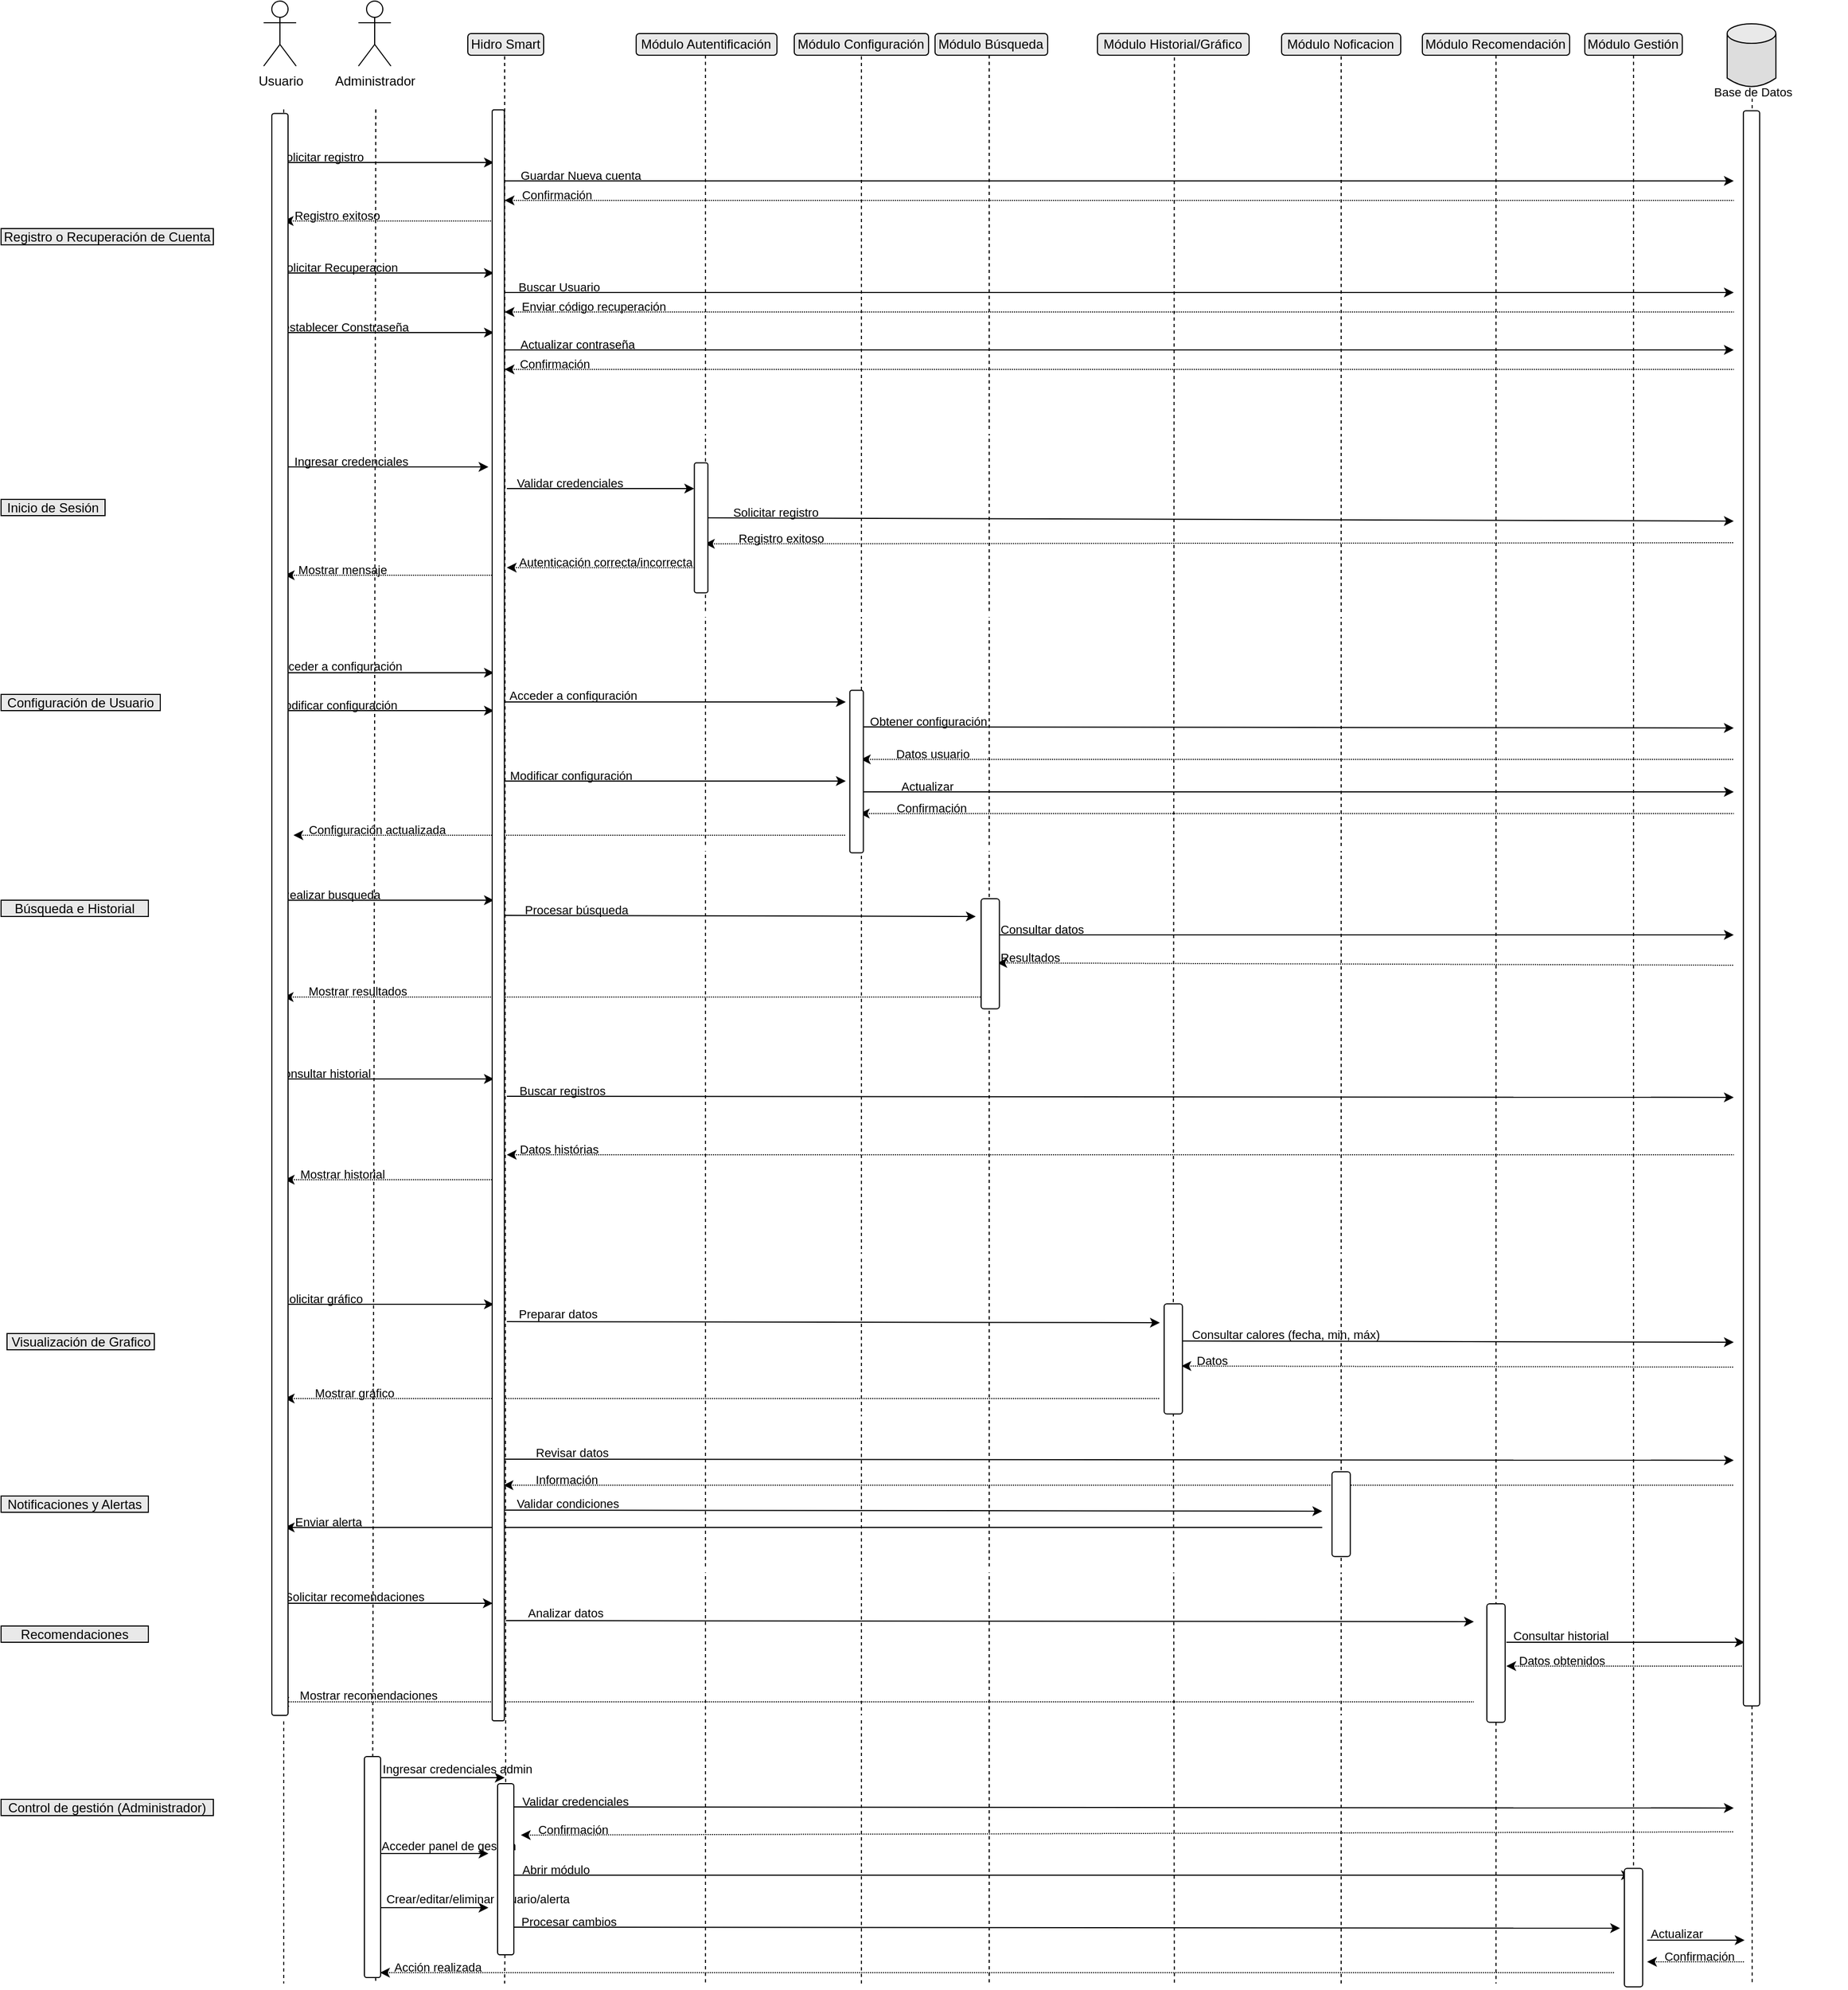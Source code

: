 <mxfile version="28.2.3">
  <diagram name="Página-1" id="Gsg5qyISIKEA3bb_b3NK">
    <mxGraphModel grid="1" page="1" gridSize="10" guides="1" tooltips="1" connect="1" arrows="1" fold="1" pageScale="1" pageWidth="827" pageHeight="1169" math="0" shadow="0">
      <root>
        <mxCell id="0" />
        <mxCell id="1" parent="0" />
        <mxCell id="jblMsPeI6hGIway6qF7R-4" style="rounded=0;orthogonalLoop=1;jettySize=auto;html=1;dashed=1;endArrow=none;endFill=0;" edge="1" parent="1" source="jblMsPeI6hGIway6qF7R-222">
          <mxGeometry relative="1" as="geometry">
            <mxPoint x="1617" y="1890" as="targetPoint" />
            <mxPoint x="1617" y="150" as="sourcePoint" />
          </mxGeometry>
        </mxCell>
        <mxCell id="jblMsPeI6hGIway6qF7R-5" style="rounded=0;orthogonalLoop=1;jettySize=auto;html=1;dashed=1;endArrow=none;endFill=0;" edge="1" parent="1">
          <mxGeometry relative="1" as="geometry">
            <mxPoint x="261" y="1890" as="targetPoint" />
            <mxPoint x="261" y="160.0" as="sourcePoint" />
          </mxGeometry>
        </mxCell>
        <mxCell id="jblMsPeI6hGIway6qF7R-6" value="Usuario" style="shape=umlActor;verticalLabelPosition=bottom;verticalAlign=top;html=1;outlineConnect=0;" vertex="1" parent="1">
          <mxGeometry x="242.5" y="60" width="30" height="60" as="geometry" />
        </mxCell>
        <mxCell id="jblMsPeI6hGIway6qF7R-7" value="Administrador" style="shape=umlActor;verticalLabelPosition=bottom;verticalAlign=top;html=1;outlineConnect=0;" vertex="1" parent="1">
          <mxGeometry x="330" y="60" width="30" height="60" as="geometry" />
        </mxCell>
        <mxCell id="jblMsPeI6hGIway6qF7R-8" value="Hidro Smart" style="rounded=1;whiteSpace=wrap;html=1;fillColor=#E9E9E9;" vertex="1" parent="1">
          <mxGeometry x="431" y="90" width="70" height="20" as="geometry" />
        </mxCell>
        <mxCell id="jblMsPeI6hGIway6qF7R-9" value="Módulo Autentificación" style="rounded=1;whiteSpace=wrap;html=1;fillColor=#E9E9E9;" vertex="1" parent="1">
          <mxGeometry x="586.45" y="90" width="130" height="20" as="geometry" />
        </mxCell>
        <mxCell id="jblMsPeI6hGIway6qF7R-10" value="Módulo Configuración" style="rounded=1;whiteSpace=wrap;html=1;fillColor=#E9E9E9;" vertex="1" parent="1">
          <mxGeometry x="732.45" y="90" width="124" height="20" as="geometry" />
        </mxCell>
        <mxCell id="jblMsPeI6hGIway6qF7R-11" value="Módulo Búsqueda" style="rounded=1;whiteSpace=wrap;html=1;fillColor=#E9E9E9;" vertex="1" parent="1">
          <mxGeometry x="862.45" y="90" width="104" height="20" as="geometry" />
        </mxCell>
        <mxCell id="jblMsPeI6hGIway6qF7R-12" value="Módulo Historial/Gráfico" style="rounded=1;whiteSpace=wrap;html=1;fillColor=#E9E9E9;" vertex="1" parent="1">
          <mxGeometry x="1012.45" y="90" width="140" height="20" as="geometry" />
        </mxCell>
        <mxCell id="jblMsPeI6hGIway6qF7R-13" value="Módulo Noficacion" style="rounded=1;whiteSpace=wrap;html=1;fillColor=#E9E9E9;" vertex="1" parent="1">
          <mxGeometry x="1182.45" y="90" width="110" height="20" as="geometry" />
        </mxCell>
        <mxCell id="jblMsPeI6hGIway6qF7R-14" value="Módulo Recomendación" style="rounded=1;whiteSpace=wrap;html=1;fillColor=#E9E9E9;" vertex="1" parent="1">
          <mxGeometry x="1312.45" y="90" width="136" height="20" as="geometry" />
        </mxCell>
        <mxCell id="jblMsPeI6hGIway6qF7R-15" value="Módulo Gestión" style="rounded=1;whiteSpace=wrap;html=1;fillColor=#E9E9E9;" vertex="1" parent="1">
          <mxGeometry x="1462.45" y="90" width="90" height="20" as="geometry" />
        </mxCell>
        <mxCell id="jblMsPeI6hGIway6qF7R-16" style="rounded=0;orthogonalLoop=1;jettySize=auto;html=1;dashed=1;endArrow=none;endFill=0;" edge="1" parent="1" source="jblMsPeI6hGIway6qF7R-200">
          <mxGeometry relative="1" as="geometry">
            <mxPoint x="346" y="1890" as="targetPoint" />
            <mxPoint x="346" y="160" as="sourcePoint" />
          </mxGeometry>
        </mxCell>
        <mxCell id="jblMsPeI6hGIway6qF7R-17" style="rounded=0;orthogonalLoop=1;jettySize=auto;html=1;dashed=1;endArrow=none;endFill=0;" edge="1" parent="1" source="jblMsPeI6hGIway6qF7R-220">
          <mxGeometry relative="1" as="geometry">
            <mxPoint x="465" y="1890" as="targetPoint" />
            <mxPoint x="465" y="111" as="sourcePoint" />
          </mxGeometry>
        </mxCell>
        <mxCell id="jblMsPeI6hGIway6qF7R-18" style="rounded=0;orthogonalLoop=1;jettySize=auto;html=1;dashed=1;endArrow=none;endFill=0;" edge="1" parent="1">
          <mxGeometry relative="1" as="geometry">
            <mxPoint x="650.45" y="1890" as="targetPoint" />
            <mxPoint x="650.45" y="110" as="sourcePoint" />
          </mxGeometry>
        </mxCell>
        <mxCell id="jblMsPeI6hGIway6qF7R-19" style="rounded=0;orthogonalLoop=1;jettySize=auto;html=1;dashed=1;endArrow=none;endFill=0;" edge="1" parent="1">
          <mxGeometry relative="1" as="geometry">
            <mxPoint x="794.45" y="1890" as="targetPoint" />
            <mxPoint x="794.45" y="111" as="sourcePoint" />
          </mxGeometry>
        </mxCell>
        <mxCell id="jblMsPeI6hGIway6qF7R-20" style="rounded=0;orthogonalLoop=1;jettySize=auto;html=1;dashed=1;endArrow=none;endFill=0;" edge="1" parent="1">
          <mxGeometry relative="1" as="geometry">
            <mxPoint x="912.45" y="1890" as="targetPoint" />
            <mxPoint x="912.45" y="110" as="sourcePoint" />
          </mxGeometry>
        </mxCell>
        <mxCell id="jblMsPeI6hGIway6qF7R-21" style="rounded=0;orthogonalLoop=1;jettySize=auto;html=1;dashed=1;endArrow=none;endFill=0;" edge="1" parent="1" source="jblMsPeI6hGIway6qF7R-213">
          <mxGeometry relative="1" as="geometry">
            <mxPoint x="1083.45" y="1890" as="targetPoint" />
            <mxPoint x="1083.45" y="112" as="sourcePoint" />
          </mxGeometry>
        </mxCell>
        <mxCell id="jblMsPeI6hGIway6qF7R-22" style="rounded=0;orthogonalLoop=1;jettySize=auto;html=1;dashed=1;endArrow=none;endFill=0;" edge="1" parent="1">
          <mxGeometry relative="1" as="geometry">
            <mxPoint x="1237.45" y="1890" as="targetPoint" />
            <mxPoint x="1237.45" y="111" as="sourcePoint" />
          </mxGeometry>
        </mxCell>
        <mxCell id="jblMsPeI6hGIway6qF7R-23" style="rounded=0;orthogonalLoop=1;jettySize=auto;html=1;dashed=1;endArrow=none;endFill=0;" edge="1" parent="1" source="jblMsPeI6hGIway6qF7R-216">
          <mxGeometry relative="1" as="geometry">
            <mxPoint x="1380.45" y="1890" as="targetPoint" />
            <mxPoint x="1380.45" y="110" as="sourcePoint" />
          </mxGeometry>
        </mxCell>
        <mxCell id="jblMsPeI6hGIway6qF7R-24" style="rounded=0;orthogonalLoop=1;jettySize=auto;html=1;dashed=1;endArrow=none;endFill=0;" edge="1" parent="1" source="jblMsPeI6hGIway6qF7R-218">
          <mxGeometry relative="1" as="geometry">
            <mxPoint x="1507.45" y="1890" as="targetPoint" />
            <mxPoint x="1507.45" y="110" as="sourcePoint" />
          </mxGeometry>
        </mxCell>
        <mxCell id="jblMsPeI6hGIway6qF7R-28" value="Registro o Recuperación de Cuenta" style="rounded=0;whiteSpace=wrap;html=1;fillColor=#E9E9E9;" vertex="1" parent="1">
          <mxGeometry y="270" width="196" height="15" as="geometry" />
        </mxCell>
        <mxCell id="jblMsPeI6hGIway6qF7R-29" value="" style="endArrow=classic;html=1;rounded=0;" edge="1" parent="1">
          <mxGeometry width="50" height="50" relative="1" as="geometry">
            <mxPoint x="251" y="209" as="sourcePoint" />
            <mxPoint x="455" y="209" as="targetPoint" />
          </mxGeometry>
        </mxCell>
        <mxCell id="jblMsPeI6hGIway6qF7R-30" value="&lt;font&gt;Solicitar registro&lt;/font&gt;" style="edgeLabel;html=1;align=center;verticalAlign=middle;resizable=0;points=[];labelBackgroundColor=none;fontSize=11;" vertex="1" connectable="0" parent="jblMsPeI6hGIway6qF7R-29">
          <mxGeometry x="-0.944" relative="1" as="geometry">
            <mxPoint x="38" y="-5" as="offset" />
          </mxGeometry>
        </mxCell>
        <mxCell id="jblMsPeI6hGIway6qF7R-31" value="" style="endArrow=classic;html=1;rounded=0;" edge="1" parent="1">
          <mxGeometry width="50" height="50" relative="1" as="geometry">
            <mxPoint x="465" y="226" as="sourcePoint" />
            <mxPoint x="1600" y="226" as="targetPoint" />
          </mxGeometry>
        </mxCell>
        <mxCell id="jblMsPeI6hGIway6qF7R-32" value="&lt;font&gt;Guardar Nueva cuenta&lt;/font&gt;" style="edgeLabel;html=1;align=center;verticalAlign=middle;resizable=0;points=[];labelBackgroundColor=none;fontSize=11;" vertex="1" connectable="0" parent="jblMsPeI6hGIway6qF7R-31">
          <mxGeometry x="-0.944" relative="1" as="geometry">
            <mxPoint x="38" y="-5" as="offset" />
          </mxGeometry>
        </mxCell>
        <mxCell id="jblMsPeI6hGIway6qF7R-33" value="" style="endArrow=none;html=1;rounded=0;endFill=0;dashed=1;dashPattern=1 1;startArrow=classic;startFill=1;" edge="1" parent="1">
          <mxGeometry width="50" height="50" relative="1" as="geometry">
            <mxPoint x="465" y="244" as="sourcePoint" />
            <mxPoint x="1600" y="244" as="targetPoint" />
          </mxGeometry>
        </mxCell>
        <mxCell id="jblMsPeI6hGIway6qF7R-34" value="&lt;font&gt;Confirmación&lt;/font&gt;" style="edgeLabel;html=1;align=center;verticalAlign=middle;resizable=0;points=[];labelBackgroundColor=none;fontSize=11;" vertex="1" connectable="0" parent="jblMsPeI6hGIway6qF7R-33">
          <mxGeometry x="-0.944" relative="1" as="geometry">
            <mxPoint x="16" y="-5" as="offset" />
          </mxGeometry>
        </mxCell>
        <mxCell id="jblMsPeI6hGIway6qF7R-35" value="" style="endArrow=none;html=1;rounded=0;endFill=0;startArrow=classic;startFill=1;dashed=1;dashPattern=1 1;" edge="1" parent="1">
          <mxGeometry width="50" height="50" relative="1" as="geometry">
            <mxPoint x="261" y="263" as="sourcePoint" />
            <mxPoint x="465" y="263" as="targetPoint" />
          </mxGeometry>
        </mxCell>
        <mxCell id="jblMsPeI6hGIway6qF7R-36" value="Registro exitoso" style="edgeLabel;html=1;align=center;verticalAlign=middle;resizable=0;points=[];labelBackgroundColor=none;fontSize=11;" vertex="1" connectable="0" parent="jblMsPeI6hGIway6qF7R-35">
          <mxGeometry x="-0.944" relative="1" as="geometry">
            <mxPoint x="43" y="-5" as="offset" />
          </mxGeometry>
        </mxCell>
        <mxCell id="jblMsPeI6hGIway6qF7R-39" value="" style="endArrow=classic;html=1;rounded=0;" edge="1" parent="1">
          <mxGeometry width="50" height="50" relative="1" as="geometry">
            <mxPoint x="251" y="311" as="sourcePoint" />
            <mxPoint x="455" y="311" as="targetPoint" />
          </mxGeometry>
        </mxCell>
        <mxCell id="jblMsPeI6hGIway6qF7R-40" value="&lt;font&gt;Solicitar Recuperacion&lt;/font&gt;" style="edgeLabel;html=1;align=center;verticalAlign=middle;resizable=0;points=[];labelBackgroundColor=none;fontSize=11;" vertex="1" connectable="0" parent="jblMsPeI6hGIway6qF7R-39">
          <mxGeometry x="-0.944" relative="1" as="geometry">
            <mxPoint x="54" y="-5" as="offset" />
          </mxGeometry>
        </mxCell>
        <mxCell id="jblMsPeI6hGIway6qF7R-41" value="" style="endArrow=classic;html=1;rounded=0;" edge="1" parent="1">
          <mxGeometry width="50" height="50" relative="1" as="geometry">
            <mxPoint x="465" y="329" as="sourcePoint" />
            <mxPoint x="1600" y="329" as="targetPoint" />
          </mxGeometry>
        </mxCell>
        <mxCell id="jblMsPeI6hGIway6qF7R-42" value="&lt;font&gt;Buscar Usuario&lt;/font&gt;" style="edgeLabel;html=1;align=center;verticalAlign=middle;resizable=0;points=[];labelBackgroundColor=none;fontSize=11;" vertex="1" connectable="0" parent="jblMsPeI6hGIway6qF7R-41">
          <mxGeometry x="-0.944" relative="1" as="geometry">
            <mxPoint x="18" y="-5" as="offset" />
          </mxGeometry>
        </mxCell>
        <mxCell id="jblMsPeI6hGIway6qF7R-43" value="" style="endArrow=none;html=1;rounded=0;endFill=0;dashed=1;dashPattern=1 1;startArrow=classic;startFill=1;" edge="1" parent="1">
          <mxGeometry width="50" height="50" relative="1" as="geometry">
            <mxPoint x="465" y="347" as="sourcePoint" />
            <mxPoint x="1600" y="347" as="targetPoint" />
          </mxGeometry>
        </mxCell>
        <mxCell id="jblMsPeI6hGIway6qF7R-44" value="Enviar código recuperación" style="edgeLabel;html=1;align=center;verticalAlign=middle;resizable=0;points=[];labelBackgroundColor=none;fontSize=11;" vertex="1" connectable="0" parent="jblMsPeI6hGIway6qF7R-43">
          <mxGeometry x="-0.944" relative="1" as="geometry">
            <mxPoint x="50" y="-5" as="offset" />
          </mxGeometry>
        </mxCell>
        <mxCell id="jblMsPeI6hGIway6qF7R-45" value="" style="endArrow=classic;html=1;rounded=0;" edge="1" parent="1">
          <mxGeometry width="50" height="50" relative="1" as="geometry">
            <mxPoint x="251" y="366" as="sourcePoint" />
            <mxPoint x="455" y="366" as="targetPoint" />
          </mxGeometry>
        </mxCell>
        <mxCell id="jblMsPeI6hGIway6qF7R-46" value="&lt;font&gt;Restablecer Constraseña&lt;/font&gt;" style="edgeLabel;html=1;align=center;verticalAlign=middle;resizable=0;points=[];labelBackgroundColor=none;fontSize=11;" vertex="1" connectable="0" parent="jblMsPeI6hGIway6qF7R-45">
          <mxGeometry x="-0.944" relative="1" as="geometry">
            <mxPoint x="57" y="-5" as="offset" />
          </mxGeometry>
        </mxCell>
        <mxCell id="jblMsPeI6hGIway6qF7R-47" value="" style="shape=dataStorage;whiteSpace=wrap;html=1;fixedSize=1;rotation=-90;size=7.81;strokeColor=#000000;fillColor=#DDDDDD;" vertex="1" parent="1">
          <mxGeometry x="1592.5" y="92.5" width="47.81" height="45" as="geometry" />
        </mxCell>
        <mxCell id="jblMsPeI6hGIway6qF7R-48" value="" style="ellipse;whiteSpace=wrap;html=1;strokeColor=#000000;fillColor=#E9E9E9;" vertex="1" parent="1">
          <mxGeometry x="1593.88" y="81" width="45" height="18" as="geometry" />
        </mxCell>
        <mxCell id="jblMsPeI6hGIway6qF7R-49" value="Base de Datos" style="text;html=1;align=center;verticalAlign=middle;whiteSpace=wrap;rounded=0;fontSize=11;" vertex="1" parent="1">
          <mxGeometry x="1578" y="129" width="80" height="30" as="geometry" />
        </mxCell>
        <mxCell id="jblMsPeI6hGIway6qF7R-50" value="" style="endArrow=classic;html=1;rounded=0;" edge="1" parent="1">
          <mxGeometry width="50" height="50" relative="1" as="geometry">
            <mxPoint x="465" y="382" as="sourcePoint" />
            <mxPoint x="1600" y="382" as="targetPoint" />
          </mxGeometry>
        </mxCell>
        <mxCell id="jblMsPeI6hGIway6qF7R-51" value="Actualizar contraseña" style="edgeLabel;html=1;align=center;verticalAlign=middle;resizable=0;points=[];labelBackgroundColor=none;fontSize=11;" vertex="1" connectable="0" parent="jblMsPeI6hGIway6qF7R-50">
          <mxGeometry x="-0.944" relative="1" as="geometry">
            <mxPoint x="35" y="-5" as="offset" />
          </mxGeometry>
        </mxCell>
        <mxCell id="jblMsPeI6hGIway6qF7R-52" value="" style="endArrow=none;html=1;rounded=0;endFill=0;dashed=1;dashPattern=1 1;startArrow=classic;startFill=1;" edge="1" parent="1">
          <mxGeometry width="50" height="50" relative="1" as="geometry">
            <mxPoint x="465" y="400" as="sourcePoint" />
            <mxPoint x="1600" y="400" as="targetPoint" />
          </mxGeometry>
        </mxCell>
        <mxCell id="jblMsPeI6hGIway6qF7R-53" value="Confirmación" style="edgeLabel;html=1;align=center;verticalAlign=middle;resizable=0;points=[];labelBackgroundColor=none;fontSize=11;" vertex="1" connectable="0" parent="jblMsPeI6hGIway6qF7R-52">
          <mxGeometry x="-0.944" relative="1" as="geometry">
            <mxPoint x="14" y="-5" as="offset" />
          </mxGeometry>
        </mxCell>
        <mxCell id="jblMsPeI6hGIway6qF7R-54" value="" style="endArrow=none;html=1;rounded=0;startSize=6;strokeWidth=3;strokeColor=#FFFFFF;" edge="1" parent="1">
          <mxGeometry width="50" height="50" relative="1" as="geometry">
            <mxPoint x="221" y="458" as="sourcePoint" />
            <mxPoint x="1701" y="458" as="targetPoint" />
          </mxGeometry>
        </mxCell>
        <mxCell id="jblMsPeI6hGIway6qF7R-57" value="Inicio de Sesión" style="rounded=0;whiteSpace=wrap;html=1;fillColor=#E9E9E9;" vertex="1" parent="1">
          <mxGeometry y="520" width="96" height="15" as="geometry" />
        </mxCell>
        <mxCell id="jblMsPeI6hGIway6qF7R-60" value="" style="endArrow=classic;html=1;rounded=0;" edge="1" parent="1">
          <mxGeometry width="50" height="50" relative="1" as="geometry">
            <mxPoint x="257" y="490" as="sourcePoint" />
            <mxPoint x="450" y="490" as="targetPoint" />
          </mxGeometry>
        </mxCell>
        <mxCell id="jblMsPeI6hGIway6qF7R-61" value="&lt;font&gt;Ingresar credenciales&lt;/font&gt;" style="edgeLabel;html=1;align=center;verticalAlign=middle;resizable=0;points=[];labelBackgroundColor=none;fontSize=11;" vertex="1" connectable="0" parent="jblMsPeI6hGIway6qF7R-60">
          <mxGeometry x="-0.944" relative="1" as="geometry">
            <mxPoint x="60" y="-5" as="offset" />
          </mxGeometry>
        </mxCell>
        <mxCell id="jblMsPeI6hGIway6qF7R-62" value="" style="endArrow=none;html=1;rounded=0;endFill=0;startArrow=classic;startFill=1;dashed=1;dashPattern=1 1;" edge="1" parent="1">
          <mxGeometry width="50" height="50" relative="1" as="geometry">
            <mxPoint x="262" y="590" as="sourcePoint" />
            <mxPoint x="466" y="590" as="targetPoint" />
          </mxGeometry>
        </mxCell>
        <mxCell id="jblMsPeI6hGIway6qF7R-63" value="Mostrar mensaje" style="edgeLabel;html=1;align=center;verticalAlign=middle;resizable=0;points=[];labelBackgroundColor=none;fontSize=11;" vertex="1" connectable="0" parent="jblMsPeI6hGIway6qF7R-62">
          <mxGeometry x="-0.944" relative="1" as="geometry">
            <mxPoint x="47" y="-5" as="offset" />
          </mxGeometry>
        </mxCell>
        <mxCell id="jblMsPeI6hGIway6qF7R-64" value="" style="endArrow=classic;html=1;rounded=0;" edge="1" parent="1">
          <mxGeometry width="50" height="50" relative="1" as="geometry">
            <mxPoint x="467" y="510" as="sourcePoint" />
            <mxPoint x="640" y="510" as="targetPoint" />
          </mxGeometry>
        </mxCell>
        <mxCell id="jblMsPeI6hGIway6qF7R-65" value="&lt;font&gt;Validar credenciales&lt;/font&gt;" style="edgeLabel;html=1;align=center;verticalAlign=middle;resizable=0;points=[];labelBackgroundColor=none;fontSize=11;" vertex="1" connectable="0" parent="jblMsPeI6hGIway6qF7R-64">
          <mxGeometry x="-0.944" relative="1" as="geometry">
            <mxPoint x="53" y="-5" as="offset" />
          </mxGeometry>
        </mxCell>
        <mxCell id="jblMsPeI6hGIway6qF7R-66" value="" style="endArrow=none;html=1;rounded=0;endFill=0;startArrow=classic;startFill=1;dashed=1;dashPattern=1 1;" edge="1" parent="1">
          <mxGeometry width="50" height="50" relative="1" as="geometry">
            <mxPoint x="467" y="583" as="sourcePoint" />
            <mxPoint x="640" y="583" as="targetPoint" />
          </mxGeometry>
        </mxCell>
        <mxCell id="jblMsPeI6hGIway6qF7R-67" value="Autenticación correcta/incorrecta" style="edgeLabel;html=1;align=center;verticalAlign=middle;resizable=0;points=[];labelBackgroundColor=none;fontSize=11;" vertex="1" connectable="0" parent="jblMsPeI6hGIway6qF7R-66">
          <mxGeometry x="-0.944" relative="1" as="geometry">
            <mxPoint x="86" y="-5" as="offset" />
          </mxGeometry>
        </mxCell>
        <mxCell id="jblMsPeI6hGIway6qF7R-68" value="" style="endArrow=classic;html=1;rounded=0;" edge="1" parent="1">
          <mxGeometry width="50" height="50" relative="1" as="geometry">
            <mxPoint x="650" y="537" as="sourcePoint" />
            <mxPoint x="1600" y="540" as="targetPoint" />
          </mxGeometry>
        </mxCell>
        <mxCell id="jblMsPeI6hGIway6qF7R-69" value="&lt;font&gt;Solicitar registro&lt;/font&gt;" style="edgeLabel;html=1;align=center;verticalAlign=middle;resizable=0;points=[];labelBackgroundColor=none;fontSize=11;" vertex="1" connectable="0" parent="jblMsPeI6hGIway6qF7R-68">
          <mxGeometry x="-0.944" relative="1" as="geometry">
            <mxPoint x="38" y="-5" as="offset" />
          </mxGeometry>
        </mxCell>
        <mxCell id="jblMsPeI6hGIway6qF7R-70" value="" style="endArrow=none;html=1;rounded=0;endFill=0;startArrow=classic;startFill=1;dashed=1;dashPattern=1 1;" edge="1" parent="1">
          <mxGeometry width="50" height="50" relative="1" as="geometry">
            <mxPoint x="650" y="561" as="sourcePoint" />
            <mxPoint x="1600" y="560" as="targetPoint" />
          </mxGeometry>
        </mxCell>
        <mxCell id="jblMsPeI6hGIway6qF7R-71" value="Registro exitoso" style="edgeLabel;html=1;align=center;verticalAlign=middle;resizable=0;points=[];labelBackgroundColor=none;fontSize=11;" vertex="1" connectable="0" parent="jblMsPeI6hGIway6qF7R-70">
          <mxGeometry x="-0.944" relative="1" as="geometry">
            <mxPoint x="43" y="-5" as="offset" />
          </mxGeometry>
        </mxCell>
        <mxCell id="jblMsPeI6hGIway6qF7R-72" value="" style="endArrow=none;html=1;rounded=0;startSize=6;strokeWidth=3;strokeColor=#FFFFFF;" edge="1" parent="1">
          <mxGeometry width="50" height="50" relative="1" as="geometry">
            <mxPoint x="221" y="627" as="sourcePoint" />
            <mxPoint x="1701" y="627" as="targetPoint" />
          </mxGeometry>
        </mxCell>
        <mxCell id="jblMsPeI6hGIway6qF7R-75" value="Configuración de Usuario" style="rounded=0;whiteSpace=wrap;html=1;fillColor=#E9E9E9;" vertex="1" parent="1">
          <mxGeometry y="700" width="147" height="15" as="geometry" />
        </mxCell>
        <mxCell id="jblMsPeI6hGIway6qF7R-76" value="" style="endArrow=classic;html=1;rounded=0;" edge="1" parent="1">
          <mxGeometry width="50" height="50" relative="1" as="geometry">
            <mxPoint x="251" y="680" as="sourcePoint" />
            <mxPoint x="455" y="680" as="targetPoint" />
          </mxGeometry>
        </mxCell>
        <mxCell id="jblMsPeI6hGIway6qF7R-77" value="&lt;font&gt;Acceder a configuración&lt;/font&gt;" style="edgeLabel;html=1;align=center;verticalAlign=middle;resizable=0;points=[];labelBackgroundColor=none;fontSize=11;" vertex="1" connectable="0" parent="jblMsPeI6hGIway6qF7R-76">
          <mxGeometry x="-0.944" relative="1" as="geometry">
            <mxPoint x="54" y="-6" as="offset" />
          </mxGeometry>
        </mxCell>
        <mxCell id="jblMsPeI6hGIway6qF7R-78" value="" style="endArrow=classic;html=1;rounded=0;endFill=1;startArrow=none;startFill=0;" edge="1" parent="1">
          <mxGeometry width="50" height="50" relative="1" as="geometry">
            <mxPoint x="251" y="715" as="sourcePoint" />
            <mxPoint x="455" y="715" as="targetPoint" />
          </mxGeometry>
        </mxCell>
        <mxCell id="jblMsPeI6hGIway6qF7R-79" value="Modificar configuración" style="edgeLabel;html=1;align=center;verticalAlign=middle;resizable=0;points=[];labelBackgroundColor=none;fontSize=11;" vertex="1" connectable="0" parent="jblMsPeI6hGIway6qF7R-78">
          <mxGeometry x="-0.944" relative="1" as="geometry">
            <mxPoint x="52" y="-5" as="offset" />
          </mxGeometry>
        </mxCell>
        <mxCell id="jblMsPeI6hGIway6qF7R-81" value="" style="endArrow=classic;html=1;rounded=0;" edge="1" parent="1">
          <mxGeometry width="50" height="50" relative="1" as="geometry">
            <mxPoint x="465" y="707" as="sourcePoint" />
            <mxPoint x="780" y="707" as="targetPoint" />
          </mxGeometry>
        </mxCell>
        <mxCell id="jblMsPeI6hGIway6qF7R-82" value="&lt;font&gt;Acceder a configuración&lt;/font&gt;" style="edgeLabel;html=1;align=center;verticalAlign=middle;resizable=0;points=[];labelBackgroundColor=none;fontSize=11;" vertex="1" connectable="0" parent="jblMsPeI6hGIway6qF7R-81">
          <mxGeometry x="-0.944" relative="1" as="geometry">
            <mxPoint x="54" y="-6" as="offset" />
          </mxGeometry>
        </mxCell>
        <mxCell id="jblMsPeI6hGIway6qF7R-83" value="" style="endArrow=classic;html=1;rounded=0;endFill=1;startArrow=none;startFill=0;" edge="1" parent="1">
          <mxGeometry width="50" height="50" relative="1" as="geometry">
            <mxPoint x="465" y="780" as="sourcePoint" />
            <mxPoint x="780" y="780" as="targetPoint" />
          </mxGeometry>
        </mxCell>
        <mxCell id="jblMsPeI6hGIway6qF7R-84" value="Modificar configuración" style="edgeLabel;html=1;align=center;verticalAlign=middle;resizable=0;points=[];labelBackgroundColor=none;fontSize=11;" vertex="1" connectable="0" parent="jblMsPeI6hGIway6qF7R-83">
          <mxGeometry x="-0.944" relative="1" as="geometry">
            <mxPoint x="52" y="-5" as="offset" />
          </mxGeometry>
        </mxCell>
        <mxCell id="jblMsPeI6hGIway6qF7R-85" value="" style="endArrow=classic;html=1;rounded=0;" edge="1" parent="1">
          <mxGeometry width="50" height="50" relative="1" as="geometry">
            <mxPoint x="795" y="730" as="sourcePoint" />
            <mxPoint x="1600" y="731" as="targetPoint" />
          </mxGeometry>
        </mxCell>
        <mxCell id="jblMsPeI6hGIway6qF7R-86" value="&lt;font&gt;Obtener configuración&lt;/font&gt;" style="edgeLabel;html=1;align=center;verticalAlign=middle;resizable=0;points=[];labelBackgroundColor=none;fontSize=11;" vertex="1" connectable="0" parent="jblMsPeI6hGIway6qF7R-85">
          <mxGeometry x="-0.944" relative="1" as="geometry">
            <mxPoint x="38" y="-5" as="offset" />
          </mxGeometry>
        </mxCell>
        <mxCell id="jblMsPeI6hGIway6qF7R-87" value="" style="endArrow=none;html=1;rounded=0;endFill=0;startArrow=classic;startFill=1;dashed=1;dashPattern=1 1;" edge="1" parent="1">
          <mxGeometry width="50" height="50" relative="1" as="geometry">
            <mxPoint x="794" y="760" as="sourcePoint" />
            <mxPoint x="1600" y="760" as="targetPoint" />
          </mxGeometry>
        </mxCell>
        <mxCell id="jblMsPeI6hGIway6qF7R-88" value="Datos usuario" style="edgeLabel;html=1;align=center;verticalAlign=middle;resizable=0;points=[];labelBackgroundColor=none;fontSize=11;" vertex="1" connectable="0" parent="jblMsPeI6hGIway6qF7R-87">
          <mxGeometry x="-0.944" relative="1" as="geometry">
            <mxPoint x="43" y="-5" as="offset" />
          </mxGeometry>
        </mxCell>
        <mxCell id="jblMsPeI6hGIway6qF7R-89" value="" style="endArrow=classic;html=1;rounded=0;" edge="1" parent="1">
          <mxGeometry width="50" height="50" relative="1" as="geometry">
            <mxPoint x="794" y="790" as="sourcePoint" />
            <mxPoint x="1600" y="790" as="targetPoint" />
          </mxGeometry>
        </mxCell>
        <mxCell id="jblMsPeI6hGIway6qF7R-90" value="Actualizar" style="edgeLabel;html=1;align=center;verticalAlign=middle;resizable=0;points=[];labelBackgroundColor=none;fontSize=11;" vertex="1" connectable="0" parent="jblMsPeI6hGIway6qF7R-89">
          <mxGeometry x="-0.944" relative="1" as="geometry">
            <mxPoint x="38" y="-5" as="offset" />
          </mxGeometry>
        </mxCell>
        <mxCell id="jblMsPeI6hGIway6qF7R-91" value="" style="endArrow=none;html=1;rounded=0;endFill=0;startArrow=classic;startFill=1;dashed=1;dashPattern=1 1;" edge="1" parent="1">
          <mxGeometry width="50" height="50" relative="1" as="geometry">
            <mxPoint x="793" y="810" as="sourcePoint" />
            <mxPoint x="1600" y="810" as="targetPoint" />
          </mxGeometry>
        </mxCell>
        <mxCell id="jblMsPeI6hGIway6qF7R-92" value="Confirmación" style="edgeLabel;html=1;align=center;verticalAlign=middle;resizable=0;points=[];labelBackgroundColor=none;fontSize=11;" vertex="1" connectable="0" parent="jblMsPeI6hGIway6qF7R-91">
          <mxGeometry x="-0.944" relative="1" as="geometry">
            <mxPoint x="43" y="-5" as="offset" />
          </mxGeometry>
        </mxCell>
        <mxCell id="jblMsPeI6hGIway6qF7R-93" value="" style="endArrow=none;html=1;rounded=0;endFill=0;startArrow=classic;startFill=1;dashed=1;dashPattern=1 1;" edge="1" parent="1">
          <mxGeometry width="50" height="50" relative="1" as="geometry">
            <mxPoint x="270" y="830" as="sourcePoint" />
            <mxPoint x="780" y="830" as="targetPoint" />
          </mxGeometry>
        </mxCell>
        <mxCell id="jblMsPeI6hGIway6qF7R-94" value="Configuración actualizada" style="edgeLabel;html=1;align=center;verticalAlign=middle;resizable=0;points=[];labelBackgroundColor=none;fontSize=11;" vertex="1" connectable="0" parent="jblMsPeI6hGIway6qF7R-93">
          <mxGeometry x="-0.944" relative="1" as="geometry">
            <mxPoint x="62" y="-5" as="offset" />
          </mxGeometry>
        </mxCell>
        <mxCell id="jblMsPeI6hGIway6qF7R-96" value="" style="endArrow=none;html=1;rounded=0;startSize=6;strokeWidth=3;strokeColor=#FFFFFF;" edge="1" parent="1">
          <mxGeometry width="50" height="50" relative="1" as="geometry">
            <mxPoint x="220" y="843" as="sourcePoint" />
            <mxPoint x="1700" y="843" as="targetPoint" />
          </mxGeometry>
        </mxCell>
        <mxCell id="jblMsPeI6hGIway6qF7R-99" value="Búsqueda e Historial" style="rounded=0;whiteSpace=wrap;html=1;fillColor=#E9E9E9;" vertex="1" parent="1">
          <mxGeometry y="890" width="136" height="15" as="geometry" />
        </mxCell>
        <mxCell id="jblMsPeI6hGIway6qF7R-100" value="" style="endArrow=classic;html=1;rounded=0;" edge="1" parent="1">
          <mxGeometry width="50" height="50" relative="1" as="geometry">
            <mxPoint x="251" y="890" as="sourcePoint" />
            <mxPoint x="455" y="890" as="targetPoint" />
          </mxGeometry>
        </mxCell>
        <mxCell id="jblMsPeI6hGIway6qF7R-101" value="Realizar busqueda" style="edgeLabel;html=1;align=center;verticalAlign=middle;resizable=0;points=[];labelBackgroundColor=none;fontSize=11;" vertex="1" connectable="0" parent="jblMsPeI6hGIway6qF7R-100">
          <mxGeometry x="-0.944" relative="1" as="geometry">
            <mxPoint x="47" y="-5" as="offset" />
          </mxGeometry>
        </mxCell>
        <mxCell id="jblMsPeI6hGIway6qF7R-102" value="" style="endArrow=none;html=1;rounded=0;endFill=0;startArrow=classic;startFill=1;dashed=1;dashPattern=1 1;" edge="1" parent="1">
          <mxGeometry width="50" height="50" relative="1" as="geometry">
            <mxPoint x="261" y="979.41" as="sourcePoint" />
            <mxPoint x="911" y="979.41" as="targetPoint" />
          </mxGeometry>
        </mxCell>
        <mxCell id="jblMsPeI6hGIway6qF7R-103" value="Mostrar resultados" style="edgeLabel;html=1;align=center;verticalAlign=middle;resizable=0;points=[];labelBackgroundColor=none;fontSize=11;" vertex="1" connectable="0" parent="jblMsPeI6hGIway6qF7R-102">
          <mxGeometry x="-0.944" relative="1" as="geometry">
            <mxPoint x="50" y="-6" as="offset" />
          </mxGeometry>
        </mxCell>
        <mxCell id="jblMsPeI6hGIway6qF7R-104" value="" style="endArrow=classic;html=1;rounded=0;" edge="1" parent="1">
          <mxGeometry width="50" height="50" relative="1" as="geometry">
            <mxPoint x="466" y="904" as="sourcePoint" />
            <mxPoint x="900" y="905" as="targetPoint" />
          </mxGeometry>
        </mxCell>
        <mxCell id="jblMsPeI6hGIway6qF7R-105" value="Procesar búsqueda" style="edgeLabel;html=1;align=center;verticalAlign=middle;resizable=0;points=[];labelBackgroundColor=none;fontSize=11;" vertex="1" connectable="0" parent="jblMsPeI6hGIway6qF7R-104">
          <mxGeometry x="-0.944" relative="1" as="geometry">
            <mxPoint x="53" y="-5" as="offset" />
          </mxGeometry>
        </mxCell>
        <mxCell id="jblMsPeI6hGIway6qF7R-106" value="" style="endArrow=classic;html=1;rounded=0;" edge="1" parent="1">
          <mxGeometry width="50" height="50" relative="1" as="geometry">
            <mxPoint x="920" y="922" as="sourcePoint" />
            <mxPoint x="1600" y="922" as="targetPoint" />
          </mxGeometry>
        </mxCell>
        <mxCell id="jblMsPeI6hGIway6qF7R-107" value="Consultar datos" style="edgeLabel;html=1;align=center;verticalAlign=middle;resizable=0;points=[];labelBackgroundColor=none;fontSize=11;" vertex="1" connectable="0" parent="jblMsPeI6hGIway6qF7R-106">
          <mxGeometry x="-0.944" relative="1" as="geometry">
            <mxPoint x="22" y="-5" as="offset" />
          </mxGeometry>
        </mxCell>
        <mxCell id="jblMsPeI6hGIway6qF7R-108" value="" style="endArrow=none;html=1;rounded=0;endFill=0;startArrow=classic;startFill=1;dashed=1;dashPattern=1 1;" edge="1" parent="1">
          <mxGeometry width="50" height="50" relative="1" as="geometry">
            <mxPoint x="920" y="947.89" as="sourcePoint" />
            <mxPoint x="1600" y="950" as="targetPoint" />
          </mxGeometry>
        </mxCell>
        <mxCell id="jblMsPeI6hGIway6qF7R-109" value="Resultados" style="edgeLabel;html=1;align=center;verticalAlign=middle;resizable=0;points=[];labelBackgroundColor=none;fontSize=11;" vertex="1" connectable="0" parent="jblMsPeI6hGIway6qF7R-108">
          <mxGeometry x="-0.944" relative="1" as="geometry">
            <mxPoint x="11" y="-5" as="offset" />
          </mxGeometry>
        </mxCell>
        <mxCell id="jblMsPeI6hGIway6qF7R-110" value="" style="endArrow=none;html=1;rounded=0;startSize=6;strokeWidth=3;strokeColor=#FFFFFF;" edge="1" parent="1">
          <mxGeometry width="50" height="50" relative="1" as="geometry">
            <mxPoint x="221" y="1218" as="sourcePoint" />
            <mxPoint x="1701" y="1218" as="targetPoint" />
          </mxGeometry>
        </mxCell>
        <mxCell id="jblMsPeI6hGIway6qF7R-113" value="Visualización de Grafico" style="rounded=0;whiteSpace=wrap;html=1;fillColor=#E9E9E9;" vertex="1" parent="1">
          <mxGeometry x="5.5" y="1290" width="136" height="15" as="geometry" />
        </mxCell>
        <mxCell id="jblMsPeI6hGIway6qF7R-114" value="" style="endArrow=classic;html=1;rounded=0;" edge="1" parent="1">
          <mxGeometry width="50" height="50" relative="1" as="geometry">
            <mxPoint x="251" y="1263" as="sourcePoint" />
            <mxPoint x="455" y="1263" as="targetPoint" />
          </mxGeometry>
        </mxCell>
        <mxCell id="jblMsPeI6hGIway6qF7R-115" value="Solicitar gráfico" style="edgeLabel;html=1;align=center;verticalAlign=middle;resizable=0;points=[];labelBackgroundColor=none;fontSize=11;" vertex="1" connectable="0" parent="jblMsPeI6hGIway6qF7R-114">
          <mxGeometry x="-0.944" relative="1" as="geometry">
            <mxPoint x="39" y="-5" as="offset" />
          </mxGeometry>
        </mxCell>
        <mxCell id="jblMsPeI6hGIway6qF7R-116" value="" style="endArrow=none;html=1;rounded=0;endFill=0;startArrow=classic;startFill=1;dashed=1;dashPattern=1 1;" edge="1" parent="1">
          <mxGeometry width="50" height="50" relative="1" as="geometry">
            <mxPoint x="262" y="1350" as="sourcePoint" />
            <mxPoint x="1070" y="1350" as="targetPoint" />
          </mxGeometry>
        </mxCell>
        <mxCell id="jblMsPeI6hGIway6qF7R-117" value="Mostrar gráfico" style="edgeLabel;html=1;align=center;verticalAlign=middle;resizable=0;points=[];labelBackgroundColor=none;fontSize=11;" vertex="1" connectable="0" parent="jblMsPeI6hGIway6qF7R-116">
          <mxGeometry x="-0.944" relative="1" as="geometry">
            <mxPoint x="41" y="-5" as="offset" />
          </mxGeometry>
        </mxCell>
        <mxCell id="jblMsPeI6hGIway6qF7R-118" value="" style="endArrow=classic;html=1;rounded=0;" edge="1" parent="1">
          <mxGeometry width="50" height="50" relative="1" as="geometry">
            <mxPoint x="467" y="1279" as="sourcePoint" />
            <mxPoint x="1070" y="1280" as="targetPoint" />
          </mxGeometry>
        </mxCell>
        <mxCell id="jblMsPeI6hGIway6qF7R-119" value="Preparar datos" style="edgeLabel;html=1;align=center;verticalAlign=middle;resizable=0;points=[];labelBackgroundColor=none;fontSize=11;" vertex="1" connectable="0" parent="jblMsPeI6hGIway6qF7R-118">
          <mxGeometry x="-0.944" relative="1" as="geometry">
            <mxPoint x="30" y="-7" as="offset" />
          </mxGeometry>
        </mxCell>
        <mxCell id="jblMsPeI6hGIway6qF7R-120" value="" style="endArrow=classic;html=1;rounded=0;" edge="1" parent="1">
          <mxGeometry width="50" height="50" relative="1" as="geometry">
            <mxPoint x="1090" y="1296.91" as="sourcePoint" />
            <mxPoint x="1600" y="1298" as="targetPoint" />
          </mxGeometry>
        </mxCell>
        <mxCell id="jblMsPeI6hGIway6qF7R-121" value="Consultar calores (fecha, min, máx)" style="edgeLabel;html=1;align=center;verticalAlign=middle;resizable=0;points=[];labelBackgroundColor=none;fontSize=11;" vertex="1" connectable="0" parent="jblMsPeI6hGIway6qF7R-120">
          <mxGeometry x="-0.944" relative="1" as="geometry">
            <mxPoint x="81" y="-6" as="offset" />
          </mxGeometry>
        </mxCell>
        <mxCell id="jblMsPeI6hGIway6qF7R-122" value="" style="endArrow=none;html=1;rounded=0;endFill=0;startArrow=classic;startFill=1;dashed=1;dashPattern=1 1;" edge="1" parent="1">
          <mxGeometry width="50" height="50" relative="1" as="geometry">
            <mxPoint x="1090" y="1320" as="sourcePoint" />
            <mxPoint x="1600" y="1321" as="targetPoint" />
          </mxGeometry>
        </mxCell>
        <mxCell id="jblMsPeI6hGIway6qF7R-123" value="Datos" style="edgeLabel;html=1;align=center;verticalAlign=middle;resizable=0;points=[];labelBackgroundColor=none;fontSize=11;" vertex="1" connectable="0" parent="jblMsPeI6hGIway6qF7R-122">
          <mxGeometry x="-0.944" relative="1" as="geometry">
            <mxPoint x="13" y="-5" as="offset" />
          </mxGeometry>
        </mxCell>
        <mxCell id="jblMsPeI6hGIway6qF7R-124" value="" style="endArrow=classic;html=1;rounded=0;" edge="1" parent="1">
          <mxGeometry width="50" height="50" relative="1" as="geometry">
            <mxPoint x="251" y="1055" as="sourcePoint" />
            <mxPoint x="455" y="1055" as="targetPoint" />
          </mxGeometry>
        </mxCell>
        <mxCell id="jblMsPeI6hGIway6qF7R-125" value="Consultar historial" style="edgeLabel;html=1;align=center;verticalAlign=middle;resizable=0;points=[];labelBackgroundColor=none;fontSize=11;" vertex="1" connectable="0" parent="jblMsPeI6hGIway6qF7R-124">
          <mxGeometry x="-0.944" relative="1" as="geometry">
            <mxPoint x="40" y="-5" as="offset" />
          </mxGeometry>
        </mxCell>
        <mxCell id="jblMsPeI6hGIway6qF7R-126" value="" style="endArrow=none;html=1;rounded=0;endFill=0;startArrow=classic;startFill=1;dashed=1;dashPattern=1 1;" edge="1" parent="1">
          <mxGeometry width="50" height="50" relative="1" as="geometry">
            <mxPoint x="262" y="1148" as="sourcePoint" />
            <mxPoint x="466" y="1148" as="targetPoint" />
          </mxGeometry>
        </mxCell>
        <mxCell id="jblMsPeI6hGIway6qF7R-127" value="Mostrar historial" style="edgeLabel;html=1;align=center;verticalAlign=middle;resizable=0;points=[];labelBackgroundColor=none;fontSize=11;" vertex="1" connectable="0" parent="jblMsPeI6hGIway6qF7R-126">
          <mxGeometry x="-0.944" relative="1" as="geometry">
            <mxPoint x="47" y="-5" as="offset" />
          </mxGeometry>
        </mxCell>
        <mxCell id="jblMsPeI6hGIway6qF7R-128" value="" style="endArrow=classic;html=1;rounded=0;" edge="1" parent="1">
          <mxGeometry width="50" height="50" relative="1" as="geometry">
            <mxPoint x="467" y="1071" as="sourcePoint" />
            <mxPoint x="1600" y="1072" as="targetPoint" />
          </mxGeometry>
        </mxCell>
        <mxCell id="jblMsPeI6hGIway6qF7R-129" value="Buscar registros" style="edgeLabel;html=1;align=center;verticalAlign=middle;resizable=0;points=[];labelBackgroundColor=none;fontSize=11;" vertex="1" connectable="0" parent="jblMsPeI6hGIway6qF7R-128">
          <mxGeometry x="-0.944" relative="1" as="geometry">
            <mxPoint x="19" y="-5" as="offset" />
          </mxGeometry>
        </mxCell>
        <mxCell id="jblMsPeI6hGIway6qF7R-130" value="" style="endArrow=none;html=1;rounded=0;endFill=0;startArrow=classic;startFill=1;dashed=1;dashPattern=1 1;" edge="1" parent="1">
          <mxGeometry width="50" height="50" relative="1" as="geometry">
            <mxPoint x="467" y="1125" as="sourcePoint" />
            <mxPoint x="1600" y="1125" as="targetPoint" />
          </mxGeometry>
        </mxCell>
        <mxCell id="jblMsPeI6hGIway6qF7R-131" value="Datos histórias" style="edgeLabel;html=1;align=center;verticalAlign=middle;resizable=0;points=[];labelBackgroundColor=none;fontSize=11;" vertex="1" connectable="0" parent="jblMsPeI6hGIway6qF7R-130">
          <mxGeometry x="-0.944" relative="1" as="geometry">
            <mxPoint x="16" y="-5" as="offset" />
          </mxGeometry>
        </mxCell>
        <mxCell id="jblMsPeI6hGIway6qF7R-134" value="" style="endArrow=none;html=1;rounded=0;startSize=6;strokeWidth=3;strokeColor=#FFFFFF;" edge="1" parent="1">
          <mxGeometry width="50" height="50" relative="1" as="geometry">
            <mxPoint x="221" y="1368" as="sourcePoint" />
            <mxPoint x="1701" y="1368" as="targetPoint" />
          </mxGeometry>
        </mxCell>
        <mxCell id="jblMsPeI6hGIway6qF7R-137" value="Notificaciones y Alertas" style="rounded=0;whiteSpace=wrap;html=1;fillColor=#E9E9E9;" vertex="1" parent="1">
          <mxGeometry y="1440" width="136" height="15" as="geometry" />
        </mxCell>
        <mxCell id="jblMsPeI6hGIway6qF7R-138" value="" style="endArrow=classic;html=1;rounded=0;" edge="1" parent="1">
          <mxGeometry width="50" height="50" relative="1" as="geometry">
            <mxPoint x="464" y="1406" as="sourcePoint" />
            <mxPoint x="1600" y="1407" as="targetPoint" />
          </mxGeometry>
        </mxCell>
        <mxCell id="jblMsPeI6hGIway6qF7R-139" value="Revisar datos" style="edgeLabel;html=1;align=center;verticalAlign=middle;resizable=0;points=[];labelBackgroundColor=none;fontSize=11;" vertex="1" connectable="0" parent="jblMsPeI6hGIway6qF7R-138">
          <mxGeometry x="-0.944" relative="1" as="geometry">
            <mxPoint x="31" y="-6" as="offset" />
          </mxGeometry>
        </mxCell>
        <mxCell id="jblMsPeI6hGIway6qF7R-140" value="" style="endArrow=none;html=1;rounded=0;endFill=0;startArrow=classic;startFill=1;dashed=1;dashPattern=1 1;" edge="1" parent="1">
          <mxGeometry width="50" height="50" relative="1" as="geometry">
            <mxPoint x="464" y="1430" as="sourcePoint" />
            <mxPoint x="1600" y="1430" as="targetPoint" />
          </mxGeometry>
        </mxCell>
        <mxCell id="jblMsPeI6hGIway6qF7R-141" value="Información" style="edgeLabel;html=1;align=center;verticalAlign=middle;resizable=0;points=[];labelBackgroundColor=none;fontSize=11;" vertex="1" connectable="0" parent="jblMsPeI6hGIway6qF7R-140">
          <mxGeometry x="-0.944" relative="1" as="geometry">
            <mxPoint x="26" y="-5" as="offset" />
          </mxGeometry>
        </mxCell>
        <mxCell id="jblMsPeI6hGIway6qF7R-142" value="" style="endArrow=classic;html=1;rounded=0;" edge="1" parent="1">
          <mxGeometry width="50" height="50" relative="1" as="geometry">
            <mxPoint x="465" y="1453" as="sourcePoint" />
            <mxPoint x="1220" y="1454" as="targetPoint" />
          </mxGeometry>
        </mxCell>
        <mxCell id="jblMsPeI6hGIway6qF7R-143" value="Validar condiciones" style="edgeLabel;html=1;align=center;verticalAlign=middle;resizable=0;points=[];labelBackgroundColor=none;fontSize=11;" vertex="1" connectable="0" parent="jblMsPeI6hGIway6qF7R-142">
          <mxGeometry x="-0.944" relative="1" as="geometry">
            <mxPoint x="37" y="-6" as="offset" />
          </mxGeometry>
        </mxCell>
        <mxCell id="jblMsPeI6hGIway6qF7R-144" value="" style="endArrow=none;html=1;rounded=0;endFill=0;startArrow=classic;startFill=1;" edge="1" parent="1">
          <mxGeometry width="50" height="50" relative="1" as="geometry">
            <mxPoint x="262" y="1469" as="sourcePoint" />
            <mxPoint x="1220" y="1469" as="targetPoint" />
          </mxGeometry>
        </mxCell>
        <mxCell id="jblMsPeI6hGIway6qF7R-145" value="Enviar alerta" style="edgeLabel;html=1;align=center;verticalAlign=middle;resizable=0;points=[];labelBackgroundColor=none;fontSize=11;" vertex="1" connectable="0" parent="jblMsPeI6hGIway6qF7R-144">
          <mxGeometry x="-0.944" relative="1" as="geometry">
            <mxPoint x="13" y="-5" as="offset" />
          </mxGeometry>
        </mxCell>
        <mxCell id="jblMsPeI6hGIway6qF7R-149" value="" style="endArrow=none;html=1;rounded=0;startSize=6;strokeWidth=3;strokeColor=#FFFFFF;shadow=0;" edge="1" parent="1">
          <mxGeometry width="50" height="50" relative="1" as="geometry">
            <mxPoint x="222" y="1509" as="sourcePoint" />
            <mxPoint x="1702" y="1509" as="targetPoint" />
          </mxGeometry>
        </mxCell>
        <mxCell id="jblMsPeI6hGIway6qF7R-152" value="Recomendaciones" style="rounded=0;whiteSpace=wrap;html=1;fillColor=#E9E9E9;shadow=0;" vertex="1" parent="1">
          <mxGeometry y="1560" width="136" height="15" as="geometry" />
        </mxCell>
        <mxCell id="jblMsPeI6hGIway6qF7R-153" value="" style="endArrow=classic;html=1;rounded=0;" edge="1" parent="1">
          <mxGeometry width="50" height="50" relative="1" as="geometry">
            <mxPoint x="250" y="1539" as="sourcePoint" />
            <mxPoint x="454" y="1539" as="targetPoint" />
          </mxGeometry>
        </mxCell>
        <mxCell id="jblMsPeI6hGIway6qF7R-154" value="Solicitar recomendaciones" style="edgeLabel;html=1;align=center;verticalAlign=middle;resizable=0;points=[];labelBackgroundColor=none;fontSize=11;" vertex="1" connectable="0" parent="jblMsPeI6hGIway6qF7R-153">
          <mxGeometry x="-0.944" relative="1" as="geometry">
            <mxPoint x="70" y="-6" as="offset" />
          </mxGeometry>
        </mxCell>
        <mxCell id="jblMsPeI6hGIway6qF7R-155" value="" style="endArrow=none;html=1;rounded=0;endFill=0;startArrow=classic;startFill=1;dashed=1;dashPattern=1 1;" edge="1" parent="1">
          <mxGeometry width="50" height="50" relative="1" as="geometry">
            <mxPoint x="257" y="1630" as="sourcePoint" />
            <mxPoint x="1360" y="1630" as="targetPoint" />
          </mxGeometry>
        </mxCell>
        <mxCell id="jblMsPeI6hGIway6qF7R-156" value="Mostrar recomendaciones" style="edgeLabel;html=1;align=center;verticalAlign=middle;resizable=0;points=[];labelBackgroundColor=none;fontSize=11;" vertex="1" connectable="0" parent="jblMsPeI6hGIway6qF7R-155">
          <mxGeometry x="-0.944" relative="1" as="geometry">
            <mxPoint x="51" y="-6" as="offset" />
          </mxGeometry>
        </mxCell>
        <mxCell id="jblMsPeI6hGIway6qF7R-157" value="" style="endArrow=classic;html=1;rounded=0;" edge="1" parent="1">
          <mxGeometry width="50" height="50" relative="1" as="geometry">
            <mxPoint x="466" y="1555" as="sourcePoint" />
            <mxPoint x="1360" y="1556" as="targetPoint" />
          </mxGeometry>
        </mxCell>
        <mxCell id="jblMsPeI6hGIway6qF7R-158" value="Analizar datos" style="edgeLabel;html=1;align=center;verticalAlign=middle;resizable=0;points=[];labelBackgroundColor=none;fontSize=11;" vertex="1" connectable="0" parent="jblMsPeI6hGIway6qF7R-157">
          <mxGeometry x="-0.944" relative="1" as="geometry">
            <mxPoint x="30" y="-7" as="offset" />
          </mxGeometry>
        </mxCell>
        <mxCell id="jblMsPeI6hGIway6qF7R-159" value="" style="endArrow=classic;html=1;rounded=0;" edge="1" parent="1">
          <mxGeometry width="50" height="50" relative="1" as="geometry">
            <mxPoint x="1390" y="1575" as="sourcePoint" />
            <mxPoint x="1610" y="1575" as="targetPoint" />
          </mxGeometry>
        </mxCell>
        <mxCell id="jblMsPeI6hGIway6qF7R-160" value="Consultar historial" style="edgeLabel;html=1;align=center;verticalAlign=middle;resizable=0;points=[];labelBackgroundColor=none;fontSize=11;" vertex="1" connectable="0" parent="jblMsPeI6hGIway6qF7R-159">
          <mxGeometry x="-0.944" relative="1" as="geometry">
            <mxPoint x="44" y="-6" as="offset" />
          </mxGeometry>
        </mxCell>
        <mxCell id="jblMsPeI6hGIway6qF7R-161" value="" style="endArrow=none;html=1;rounded=0;endFill=0;startArrow=classic;startFill=1;dashed=1;dashPattern=1 1;" edge="1" parent="1">
          <mxGeometry width="50" height="50" relative="1" as="geometry">
            <mxPoint x="1390" y="1597" as="sourcePoint" />
            <mxPoint x="1608" y="1597" as="targetPoint" />
          </mxGeometry>
        </mxCell>
        <mxCell id="jblMsPeI6hGIway6qF7R-162" value="Datos obtenidos" style="edgeLabel;html=1;align=center;verticalAlign=middle;resizable=0;points=[];labelBackgroundColor=none;fontSize=11;" vertex="1" connectable="0" parent="jblMsPeI6hGIway6qF7R-161">
          <mxGeometry x="-0.944" relative="1" as="geometry">
            <mxPoint x="45" y="-5" as="offset" />
          </mxGeometry>
        </mxCell>
        <mxCell id="jblMsPeI6hGIway6qF7R-163" value="" style="endArrow=none;html=1;rounded=0;startSize=6;strokeWidth=3;strokeColor=#FFFFFF;shadow=0;" edge="1" parent="1">
          <mxGeometry width="50" height="50" relative="1" as="geometry">
            <mxPoint x="220" y="1644" as="sourcePoint" />
            <mxPoint x="1700" y="1644" as="targetPoint" />
          </mxGeometry>
        </mxCell>
        <mxCell id="jblMsPeI6hGIway6qF7R-166" value="Control de gestión (Administrador)" style="rounded=0;whiteSpace=wrap;html=1;fillColor=#E9E9E9;shadow=0;" vertex="1" parent="1">
          <mxGeometry y="1720" width="196" height="15" as="geometry" />
        </mxCell>
        <mxCell id="jblMsPeI6hGIway6qF7R-167" value="" style="endArrow=classic;html=1;rounded=0;" edge="1" parent="1">
          <mxGeometry width="50" height="50" relative="1" as="geometry">
            <mxPoint x="346" y="1700" as="sourcePoint" />
            <mxPoint x="465" y="1700" as="targetPoint" />
          </mxGeometry>
        </mxCell>
        <mxCell id="jblMsPeI6hGIway6qF7R-168" value="&lt;font&gt;Ingresar credenciales admin&lt;/font&gt;" style="edgeLabel;html=1;align=center;verticalAlign=middle;resizable=0;points=[];labelBackgroundColor=none;fontSize=11;" vertex="1" connectable="0" parent="jblMsPeI6hGIway6qF7R-167">
          <mxGeometry x="-0.944" relative="1" as="geometry">
            <mxPoint x="71" y="-8" as="offset" />
          </mxGeometry>
        </mxCell>
        <mxCell id="jblMsPeI6hGIway6qF7R-169" value="" style="endArrow=classic;html=1;rounded=0;endFill=1;startArrow=none;startFill=0;" edge="1" parent="1">
          <mxGeometry width="50" height="50" relative="1" as="geometry">
            <mxPoint x="350" y="1770.03" as="sourcePoint" />
            <mxPoint x="450" y="1770" as="targetPoint" />
          </mxGeometry>
        </mxCell>
        <mxCell id="jblMsPeI6hGIway6qF7R-170" value="Acceder panel de gestión" style="edgeLabel;html=1;align=center;verticalAlign=middle;resizable=0;points=[];labelBackgroundColor=none;fontSize=11;" vertex="1" connectable="0" parent="jblMsPeI6hGIway6qF7R-169">
          <mxGeometry x="-0.944" relative="1" as="geometry">
            <mxPoint x="60" y="-7" as="offset" />
          </mxGeometry>
        </mxCell>
        <mxCell id="jblMsPeI6hGIway6qF7R-171" value="" style="endArrow=classic;html=1;rounded=0;" edge="1" parent="1">
          <mxGeometry width="50" height="50" relative="1" as="geometry">
            <mxPoint x="465" y="1727" as="sourcePoint" />
            <mxPoint x="1600" y="1728" as="targetPoint" />
          </mxGeometry>
        </mxCell>
        <mxCell id="jblMsPeI6hGIway6qF7R-172" value="&lt;font&gt;Validar credenciales&lt;/font&gt;" style="edgeLabel;html=1;align=center;verticalAlign=middle;resizable=0;points=[];labelBackgroundColor=none;fontSize=11;" vertex="1" connectable="0" parent="jblMsPeI6hGIway6qF7R-171">
          <mxGeometry x="-0.944" relative="1" as="geometry">
            <mxPoint x="33" y="-5" as="offset" />
          </mxGeometry>
        </mxCell>
        <mxCell id="jblMsPeI6hGIway6qF7R-173" value="" style="endArrow=none;html=1;rounded=0;endFill=0;startArrow=classic;startFill=1;dashed=1;dashPattern=1 1;" edge="1" parent="1">
          <mxGeometry width="50" height="50" relative="1" as="geometry">
            <mxPoint x="480" y="1753" as="sourcePoint" />
            <mxPoint x="1600" y="1750" as="targetPoint" />
          </mxGeometry>
        </mxCell>
        <mxCell id="jblMsPeI6hGIway6qF7R-174" value="Confirmación" style="edgeLabel;html=1;align=center;verticalAlign=middle;resizable=0;points=[];labelBackgroundColor=none;fontSize=11;" vertex="1" connectable="0" parent="jblMsPeI6hGIway6qF7R-173">
          <mxGeometry x="-0.944" relative="1" as="geometry">
            <mxPoint x="16" y="-5" as="offset" />
          </mxGeometry>
        </mxCell>
        <mxCell id="jblMsPeI6hGIway6qF7R-175" value="" style="endArrow=classic;html=1;rounded=0;" edge="1" parent="1">
          <mxGeometry width="50" height="50" relative="1" as="geometry">
            <mxPoint x="346" y="1820" as="sourcePoint" />
            <mxPoint x="450" y="1820" as="targetPoint" />
          </mxGeometry>
        </mxCell>
        <mxCell id="jblMsPeI6hGIway6qF7R-176" value="Crear/editar/eliminar usuario/alerta" style="edgeLabel;html=1;align=center;verticalAlign=middle;resizable=0;points=[];labelBackgroundColor=none;fontSize=11;" vertex="1" connectable="0" parent="jblMsPeI6hGIway6qF7R-175">
          <mxGeometry x="-0.944" relative="1" as="geometry">
            <mxPoint x="91" y="-8" as="offset" />
          </mxGeometry>
        </mxCell>
        <mxCell id="jblMsPeI6hGIway6qF7R-177" value="" style="endArrow=none;html=1;rounded=0;endFill=0;startArrow=classic;startFill=1;dashed=1;dashPattern=1 1;" edge="1" parent="1">
          <mxGeometry width="50" height="50" relative="1" as="geometry">
            <mxPoint x="350" y="1880" as="sourcePoint" />
            <mxPoint x="1490" y="1880" as="targetPoint" />
          </mxGeometry>
        </mxCell>
        <mxCell id="jblMsPeI6hGIway6qF7R-178" value="Acción realizada" style="edgeLabel;html=1;align=center;verticalAlign=middle;resizable=0;points=[];labelBackgroundColor=none;fontSize=11;" vertex="1" connectable="0" parent="jblMsPeI6hGIway6qF7R-177">
          <mxGeometry x="-0.944" relative="1" as="geometry">
            <mxPoint x="21" y="-5" as="offset" />
          </mxGeometry>
        </mxCell>
        <mxCell id="jblMsPeI6hGIway6qF7R-179" value="" style="endArrow=classic;html=1;rounded=0;" edge="1" parent="1">
          <mxGeometry width="50" height="50" relative="1" as="geometry">
            <mxPoint x="470" y="1837.94" as="sourcePoint" />
            <mxPoint x="1495" y="1838.94" as="targetPoint" />
          </mxGeometry>
        </mxCell>
        <mxCell id="jblMsPeI6hGIway6qF7R-180" value="Procesar cambios" style="edgeLabel;html=1;align=center;verticalAlign=middle;resizable=0;points=[];labelBackgroundColor=none;fontSize=11;" vertex="1" connectable="0" parent="jblMsPeI6hGIway6qF7R-179">
          <mxGeometry x="-0.944" relative="1" as="geometry">
            <mxPoint x="25" y="-5" as="offset" />
          </mxGeometry>
        </mxCell>
        <mxCell id="jblMsPeI6hGIway6qF7R-181" value="" style="endArrow=classic;html=1;rounded=0;" edge="1" parent="1">
          <mxGeometry width="50" height="50" relative="1" as="geometry">
            <mxPoint x="470" y="1790" as="sourcePoint" />
            <mxPoint x="1505" y="1790" as="targetPoint" />
          </mxGeometry>
        </mxCell>
        <mxCell id="jblMsPeI6hGIway6qF7R-182" value="Abrir módulo" style="edgeLabel;html=1;align=center;verticalAlign=middle;resizable=0;points=[];labelBackgroundColor=none;fontSize=11;" vertex="1" connectable="0" parent="jblMsPeI6hGIway6qF7R-181">
          <mxGeometry x="-0.944" relative="1" as="geometry">
            <mxPoint x="13" y="-5" as="offset" />
          </mxGeometry>
        </mxCell>
        <mxCell id="jblMsPeI6hGIway6qF7R-183" value="" style="endArrow=none;html=1;rounded=0;endFill=0;startArrow=classic;startFill=1;dashed=1;dashPattern=1 1;" edge="1" parent="1">
          <mxGeometry width="50" height="50" relative="1" as="geometry">
            <mxPoint x="1520" y="1870" as="sourcePoint" />
            <mxPoint x="1610" y="1870" as="targetPoint" />
          </mxGeometry>
        </mxCell>
        <mxCell id="jblMsPeI6hGIway6qF7R-184" value="Confirmación" style="edgeLabel;html=1;align=center;verticalAlign=middle;resizable=0;points=[];labelBackgroundColor=none;fontSize=11;" vertex="1" connectable="0" parent="jblMsPeI6hGIway6qF7R-183">
          <mxGeometry x="-0.944" relative="1" as="geometry">
            <mxPoint x="45" y="-5" as="offset" />
          </mxGeometry>
        </mxCell>
        <mxCell id="jblMsPeI6hGIway6qF7R-185" value="" style="endArrow=classic;html=1;rounded=0;" edge="1" parent="1">
          <mxGeometry width="50" height="50" relative="1" as="geometry">
            <mxPoint x="1520" y="1850" as="sourcePoint" />
            <mxPoint x="1610" y="1850" as="targetPoint" />
          </mxGeometry>
        </mxCell>
        <mxCell id="jblMsPeI6hGIway6qF7R-186" value="Actualizar" style="edgeLabel;html=1;align=center;verticalAlign=middle;resizable=0;points=[];labelBackgroundColor=none;fontSize=11;" vertex="1" connectable="0" parent="jblMsPeI6hGIway6qF7R-185">
          <mxGeometry x="-0.944" relative="1" as="geometry">
            <mxPoint x="24" y="-6" as="offset" />
          </mxGeometry>
        </mxCell>
        <mxCell id="jblMsPeI6hGIway6qF7R-199" value="" style="rounded=1;whiteSpace=wrap;html=1;rotation=-90;" vertex="1" parent="1">
          <mxGeometry x="-481.87" y="895.63" width="1478.75" height="15" as="geometry" />
        </mxCell>
        <mxCell id="jblMsPeI6hGIway6qF7R-208" value="" style="rounded=0;orthogonalLoop=1;jettySize=auto;html=1;dashed=1;endArrow=none;endFill=0;" edge="1" parent="1" target="jblMsPeI6hGIway6qF7R-200">
          <mxGeometry relative="1" as="geometry">
            <mxPoint x="346" y="1890" as="targetPoint" />
            <mxPoint x="346" y="160" as="sourcePoint" />
          </mxGeometry>
        </mxCell>
        <mxCell id="jblMsPeI6hGIway6qF7R-200" value="" style="rounded=1;whiteSpace=wrap;html=1;rotation=-90;" vertex="1" parent="1">
          <mxGeometry x="241" y="1775" width="204" height="15" as="geometry" />
        </mxCell>
        <mxCell id="jblMsPeI6hGIway6qF7R-209" value="" style="rounded=1;whiteSpace=wrap;html=1;rotation=-90;" vertex="1" parent="1">
          <mxGeometry x="-284.43" y="898.32" width="1487.12" height="11.25" as="geometry" />
        </mxCell>
        <mxCell id="jblMsPeI6hGIway6qF7R-210" value="" style="rounded=1;whiteSpace=wrap;html=1;rotation=-90;" vertex="1" parent="1">
          <mxGeometry x="586.45" y="540" width="120" height="12.5" as="geometry" />
        </mxCell>
        <mxCell id="jblMsPeI6hGIway6qF7R-211" value="" style="rounded=1;whiteSpace=wrap;html=1;rotation=-90;" vertex="1" parent="1">
          <mxGeometry x="715" y="765" width="150" height="12.5" as="geometry" />
        </mxCell>
        <mxCell id="jblMsPeI6hGIway6qF7R-212" value="" style="rounded=1;whiteSpace=wrap;html=1;rotation=-90;" vertex="1" parent="1">
          <mxGeometry x="862.57" y="931.01" width="101.72" height="16.88" as="geometry" />
        </mxCell>
        <mxCell id="jblMsPeI6hGIway6qF7R-214" value="" style="rounded=0;orthogonalLoop=1;jettySize=auto;html=1;dashed=1;endArrow=none;endFill=0;" edge="1" parent="1" target="jblMsPeI6hGIway6qF7R-213">
          <mxGeometry relative="1" as="geometry">
            <mxPoint x="1083.45" y="1890" as="targetPoint" />
            <mxPoint x="1083.45" y="112" as="sourcePoint" />
          </mxGeometry>
        </mxCell>
        <mxCell id="jblMsPeI6hGIway6qF7R-213" value="" style="rounded=1;whiteSpace=wrap;html=1;rotation=-90;" vertex="1" parent="1">
          <mxGeometry x="1031.59" y="1305" width="101.72" height="16.88" as="geometry" />
        </mxCell>
        <mxCell id="jblMsPeI6hGIway6qF7R-215" value="" style="rounded=1;whiteSpace=wrap;html=1;rotation=-90;" vertex="1" parent="1">
          <mxGeometry x="1198.3" y="1448.3" width="78.31" height="16.88" as="geometry" />
        </mxCell>
        <mxCell id="jblMsPeI6hGIway6qF7R-217" value="" style="rounded=0;orthogonalLoop=1;jettySize=auto;html=1;dashed=1;endArrow=none;endFill=0;" edge="1" parent="1" target="jblMsPeI6hGIway6qF7R-216">
          <mxGeometry relative="1" as="geometry">
            <mxPoint x="1380.45" y="1890" as="targetPoint" />
            <mxPoint x="1380.45" y="110" as="sourcePoint" />
          </mxGeometry>
        </mxCell>
        <mxCell id="jblMsPeI6hGIway6qF7R-216" value="" style="rounded=1;whiteSpace=wrap;html=1;rotation=-90;" vertex="1" parent="1">
          <mxGeometry x="1325.78" y="1585.78" width="109.35" height="16.88" as="geometry" />
        </mxCell>
        <mxCell id="jblMsPeI6hGIway6qF7R-219" value="" style="rounded=0;orthogonalLoop=1;jettySize=auto;html=1;dashed=1;endArrow=none;endFill=0;" edge="1" parent="1" target="jblMsPeI6hGIway6qF7R-218">
          <mxGeometry relative="1" as="geometry">
            <mxPoint x="1507.45" y="1890" as="targetPoint" />
            <mxPoint x="1507.45" y="110" as="sourcePoint" />
          </mxGeometry>
        </mxCell>
        <mxCell id="jblMsPeI6hGIway6qF7R-218" value="" style="rounded=1;whiteSpace=wrap;html=1;rotation=-90;" vertex="1" parent="1">
          <mxGeometry x="1452.775" y="1830.005" width="109.35" height="16.88" as="geometry" />
        </mxCell>
        <mxCell id="jblMsPeI6hGIway6qF7R-221" value="" style="rounded=0;orthogonalLoop=1;jettySize=auto;html=1;dashed=1;endArrow=none;endFill=0;" edge="1" parent="1" target="jblMsPeI6hGIway6qF7R-220">
          <mxGeometry relative="1" as="geometry">
            <mxPoint x="465" y="1890" as="targetPoint" />
            <mxPoint x="465" y="111" as="sourcePoint" />
          </mxGeometry>
        </mxCell>
        <mxCell id="jblMsPeI6hGIway6qF7R-220" value="" style="rounded=1;whiteSpace=wrap;html=1;rotation=-90;" vertex="1" parent="1">
          <mxGeometry x="387" y="1777" width="158" height="15" as="geometry" />
        </mxCell>
        <mxCell id="jblMsPeI6hGIway6qF7R-223" value="" style="rounded=0;orthogonalLoop=1;jettySize=auto;html=1;dashed=1;endArrow=none;endFill=0;" edge="1" parent="1" target="jblMsPeI6hGIway6qF7R-222">
          <mxGeometry relative="1" as="geometry">
            <mxPoint x="1617" y="1890" as="targetPoint" />
            <mxPoint x="1617" y="150" as="sourcePoint" />
          </mxGeometry>
        </mxCell>
        <mxCell id="jblMsPeI6hGIway6qF7R-222" value="" style="rounded=1;whiteSpace=wrap;html=1;rotation=-90;" vertex="1" parent="1">
          <mxGeometry x="880.15" y="890" width="1472.5" height="15" as="geometry" />
        </mxCell>
      </root>
    </mxGraphModel>
  </diagram>
</mxfile>

